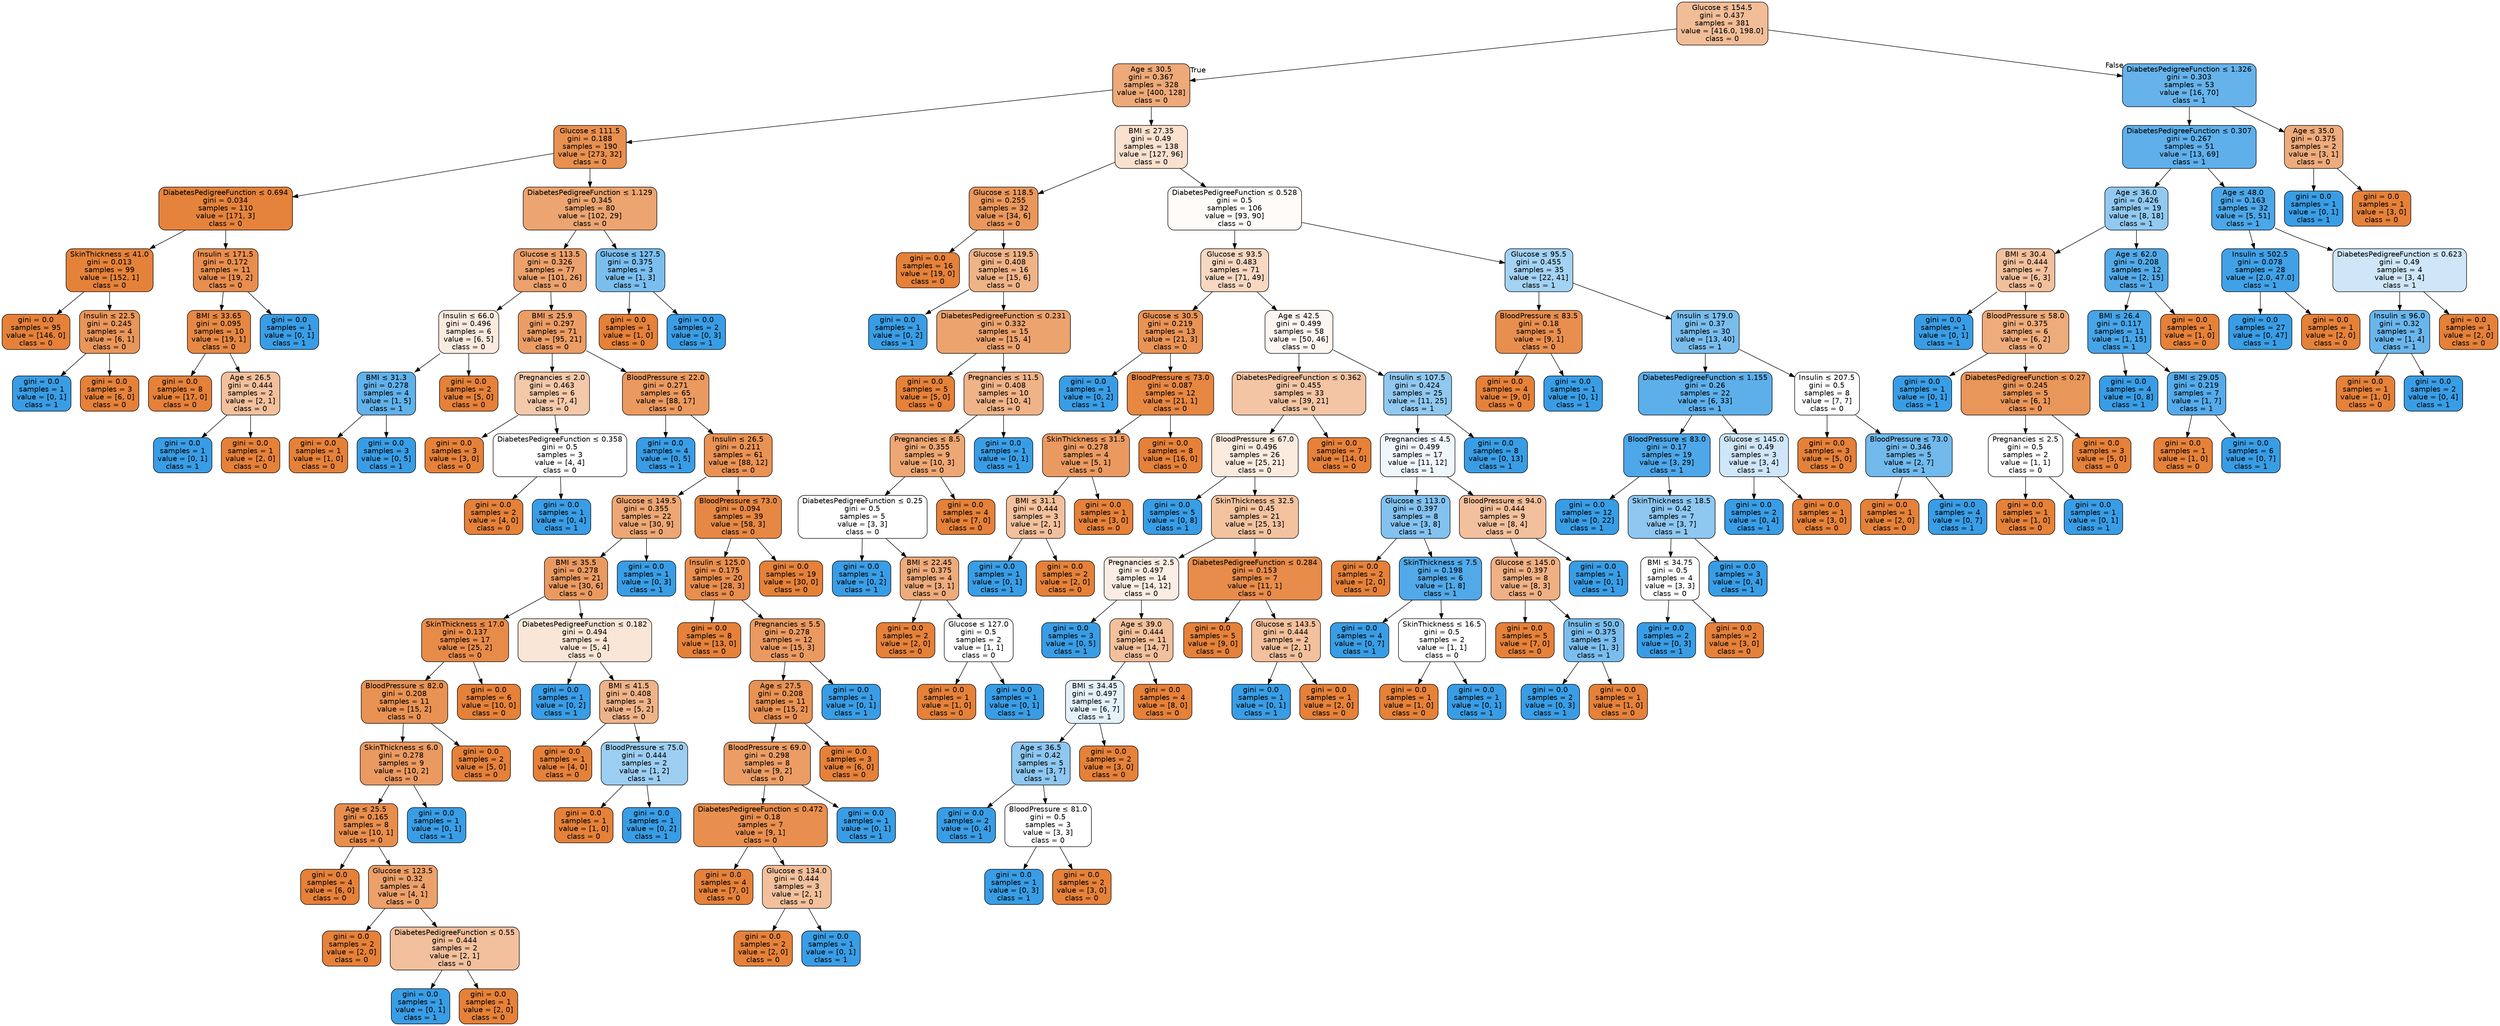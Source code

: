 digraph Tree {
node [shape=box, style="filled, rounded", color="black", fontname="helvetica"] ;
edge [fontname="helvetica"] ;
0 [label=<Glucose &le; 154.5<br/>gini = 0.437<br/>samples = 381<br/>value = [416.0, 198.0]<br/>class = 0>, fillcolor="#f1bd97"] ;
1 [label=<Age &le; 30.5<br/>gini = 0.367<br/>samples = 328<br/>value = [400, 128]<br/>class = 0>, fillcolor="#eda978"] ;
0 -> 1 [labeldistance=2.5, labelangle=45, headlabel="True"] ;
2 [label=<Glucose &le; 111.5<br/>gini = 0.188<br/>samples = 190<br/>value = [273, 32]<br/>class = 0>, fillcolor="#e89050"] ;
1 -> 2 ;
3 [label=<DiabetesPedigreeFunction &le; 0.694<br/>gini = 0.034<br/>samples = 110<br/>value = [171, 3]<br/>class = 0>, fillcolor="#e5833c"] ;
2 -> 3 ;
4 [label=<SkinThickness &le; 41.0<br/>gini = 0.013<br/>samples = 99<br/>value = [152, 1]<br/>class = 0>, fillcolor="#e5823a"] ;
3 -> 4 ;
5 [label=<gini = 0.0<br/>samples = 95<br/>value = [146, 0]<br/>class = 0>, fillcolor="#e58139"] ;
4 -> 5 ;
6 [label=<Insulin &le; 22.5<br/>gini = 0.245<br/>samples = 4<br/>value = [6, 1]<br/>class = 0>, fillcolor="#e9965a"] ;
4 -> 6 ;
7 [label=<gini = 0.0<br/>samples = 1<br/>value = [0, 1]<br/>class = 1>, fillcolor="#399de5"] ;
6 -> 7 ;
8 [label=<gini = 0.0<br/>samples = 3<br/>value = [6, 0]<br/>class = 0>, fillcolor="#e58139"] ;
6 -> 8 ;
9 [label=<Insulin &le; 171.5<br/>gini = 0.172<br/>samples = 11<br/>value = [19, 2]<br/>class = 0>, fillcolor="#e88e4e"] ;
3 -> 9 ;
10 [label=<BMI &le; 33.65<br/>gini = 0.095<br/>samples = 10<br/>value = [19, 1]<br/>class = 0>, fillcolor="#e68843"] ;
9 -> 10 ;
11 [label=<gini = 0.0<br/>samples = 8<br/>value = [17, 0]<br/>class = 0>, fillcolor="#e58139"] ;
10 -> 11 ;
12 [label=<Age &le; 26.5<br/>gini = 0.444<br/>samples = 2<br/>value = [2, 1]<br/>class = 0>, fillcolor="#f2c09c"] ;
10 -> 12 ;
13 [label=<gini = 0.0<br/>samples = 1<br/>value = [0, 1]<br/>class = 1>, fillcolor="#399de5"] ;
12 -> 13 ;
14 [label=<gini = 0.0<br/>samples = 1<br/>value = [2, 0]<br/>class = 0>, fillcolor="#e58139"] ;
12 -> 14 ;
15 [label=<gini = 0.0<br/>samples = 1<br/>value = [0, 1]<br/>class = 1>, fillcolor="#399de5"] ;
9 -> 15 ;
16 [label=<DiabetesPedigreeFunction &le; 1.129<br/>gini = 0.345<br/>samples = 80<br/>value = [102, 29]<br/>class = 0>, fillcolor="#eca571"] ;
2 -> 16 ;
17 [label=<Glucose &le; 113.5<br/>gini = 0.326<br/>samples = 77<br/>value = [101, 26]<br/>class = 0>, fillcolor="#eca16c"] ;
16 -> 17 ;
18 [label=<Insulin &le; 66.0<br/>gini = 0.496<br/>samples = 6<br/>value = [6, 5]<br/>class = 0>, fillcolor="#fbeade"] ;
17 -> 18 ;
19 [label=<BMI &le; 31.3<br/>gini = 0.278<br/>samples = 4<br/>value = [1, 5]<br/>class = 1>, fillcolor="#61b1ea"] ;
18 -> 19 ;
20 [label=<gini = 0.0<br/>samples = 1<br/>value = [1, 0]<br/>class = 0>, fillcolor="#e58139"] ;
19 -> 20 ;
21 [label=<gini = 0.0<br/>samples = 3<br/>value = [0, 5]<br/>class = 1>, fillcolor="#399de5"] ;
19 -> 21 ;
22 [label=<gini = 0.0<br/>samples = 2<br/>value = [5, 0]<br/>class = 0>, fillcolor="#e58139"] ;
18 -> 22 ;
23 [label=<BMI &le; 25.9<br/>gini = 0.297<br/>samples = 71<br/>value = [95, 21]<br/>class = 0>, fillcolor="#eb9d65"] ;
17 -> 23 ;
24 [label=<Pregnancies &le; 2.0<br/>gini = 0.463<br/>samples = 6<br/>value = [7, 4]<br/>class = 0>, fillcolor="#f4c9aa"] ;
23 -> 24 ;
25 [label=<gini = 0.0<br/>samples = 3<br/>value = [3, 0]<br/>class = 0>, fillcolor="#e58139"] ;
24 -> 25 ;
26 [label=<DiabetesPedigreeFunction &le; 0.358<br/>gini = 0.5<br/>samples = 3<br/>value = [4, 4]<br/>class = 0>, fillcolor="#ffffff"] ;
24 -> 26 ;
27 [label=<gini = 0.0<br/>samples = 2<br/>value = [4, 0]<br/>class = 0>, fillcolor="#e58139"] ;
26 -> 27 ;
28 [label=<gini = 0.0<br/>samples = 1<br/>value = [0, 4]<br/>class = 1>, fillcolor="#399de5"] ;
26 -> 28 ;
29 [label=<BloodPressure &le; 22.0<br/>gini = 0.271<br/>samples = 65<br/>value = [88, 17]<br/>class = 0>, fillcolor="#ea995f"] ;
23 -> 29 ;
30 [label=<gini = 0.0<br/>samples = 4<br/>value = [0, 5]<br/>class = 1>, fillcolor="#399de5"] ;
29 -> 30 ;
31 [label=<Insulin &le; 26.5<br/>gini = 0.211<br/>samples = 61<br/>value = [88, 12]<br/>class = 0>, fillcolor="#e99254"] ;
29 -> 31 ;
32 [label=<Glucose &le; 149.5<br/>gini = 0.355<br/>samples = 22<br/>value = [30, 9]<br/>class = 0>, fillcolor="#eda774"] ;
31 -> 32 ;
33 [label=<BMI &le; 35.5<br/>gini = 0.278<br/>samples = 21<br/>value = [30, 6]<br/>class = 0>, fillcolor="#ea9a61"] ;
32 -> 33 ;
34 [label=<SkinThickness &le; 17.0<br/>gini = 0.137<br/>samples = 17<br/>value = [25, 2]<br/>class = 0>, fillcolor="#e78b49"] ;
33 -> 34 ;
35 [label=<BloodPressure &le; 82.0<br/>gini = 0.208<br/>samples = 11<br/>value = [15, 2]<br/>class = 0>, fillcolor="#e89253"] ;
34 -> 35 ;
36 [label=<SkinThickness &le; 6.0<br/>gini = 0.278<br/>samples = 9<br/>value = [10, 2]<br/>class = 0>, fillcolor="#ea9a61"] ;
35 -> 36 ;
37 [label=<Age &le; 25.5<br/>gini = 0.165<br/>samples = 8<br/>value = [10, 1]<br/>class = 0>, fillcolor="#e88e4d"] ;
36 -> 37 ;
38 [label=<gini = 0.0<br/>samples = 4<br/>value = [6, 0]<br/>class = 0>, fillcolor="#e58139"] ;
37 -> 38 ;
39 [label=<Glucose &le; 123.5<br/>gini = 0.32<br/>samples = 4<br/>value = [4, 1]<br/>class = 0>, fillcolor="#eca06a"] ;
37 -> 39 ;
40 [label=<gini = 0.0<br/>samples = 2<br/>value = [2, 0]<br/>class = 0>, fillcolor="#e58139"] ;
39 -> 40 ;
41 [label=<DiabetesPedigreeFunction &le; 0.55<br/>gini = 0.444<br/>samples = 2<br/>value = [2, 1]<br/>class = 0>, fillcolor="#f2c09c"] ;
39 -> 41 ;
42 [label=<gini = 0.0<br/>samples = 1<br/>value = [0, 1]<br/>class = 1>, fillcolor="#399de5"] ;
41 -> 42 ;
43 [label=<gini = 0.0<br/>samples = 1<br/>value = [2, 0]<br/>class = 0>, fillcolor="#e58139"] ;
41 -> 43 ;
44 [label=<gini = 0.0<br/>samples = 1<br/>value = [0, 1]<br/>class = 1>, fillcolor="#399de5"] ;
36 -> 44 ;
45 [label=<gini = 0.0<br/>samples = 2<br/>value = [5, 0]<br/>class = 0>, fillcolor="#e58139"] ;
35 -> 45 ;
46 [label=<gini = 0.0<br/>samples = 6<br/>value = [10, 0]<br/>class = 0>, fillcolor="#e58139"] ;
34 -> 46 ;
47 [label=<DiabetesPedigreeFunction &le; 0.182<br/>gini = 0.494<br/>samples = 4<br/>value = [5, 4]<br/>class = 0>, fillcolor="#fae6d7"] ;
33 -> 47 ;
48 [label=<gini = 0.0<br/>samples = 1<br/>value = [0, 2]<br/>class = 1>, fillcolor="#399de5"] ;
47 -> 48 ;
49 [label=<BMI &le; 41.5<br/>gini = 0.408<br/>samples = 3<br/>value = [5, 2]<br/>class = 0>, fillcolor="#efb388"] ;
47 -> 49 ;
50 [label=<gini = 0.0<br/>samples = 1<br/>value = [4, 0]<br/>class = 0>, fillcolor="#e58139"] ;
49 -> 50 ;
51 [label=<BloodPressure &le; 75.0<br/>gini = 0.444<br/>samples = 2<br/>value = [1, 2]<br/>class = 1>, fillcolor="#9ccef2"] ;
49 -> 51 ;
52 [label=<gini = 0.0<br/>samples = 1<br/>value = [1, 0]<br/>class = 0>, fillcolor="#e58139"] ;
51 -> 52 ;
53 [label=<gini = 0.0<br/>samples = 1<br/>value = [0, 2]<br/>class = 1>, fillcolor="#399de5"] ;
51 -> 53 ;
54 [label=<gini = 0.0<br/>samples = 1<br/>value = [0, 3]<br/>class = 1>, fillcolor="#399de5"] ;
32 -> 54 ;
55 [label=<BloodPressure &le; 73.0<br/>gini = 0.094<br/>samples = 39<br/>value = [58, 3]<br/>class = 0>, fillcolor="#e68843"] ;
31 -> 55 ;
56 [label=<Insulin &le; 125.0<br/>gini = 0.175<br/>samples = 20<br/>value = [28, 3]<br/>class = 0>, fillcolor="#e88e4e"] ;
55 -> 56 ;
57 [label=<gini = 0.0<br/>samples = 8<br/>value = [13, 0]<br/>class = 0>, fillcolor="#e58139"] ;
56 -> 57 ;
58 [label=<Pregnancies &le; 5.5<br/>gini = 0.278<br/>samples = 12<br/>value = [15, 3]<br/>class = 0>, fillcolor="#ea9a61"] ;
56 -> 58 ;
59 [label=<Age &le; 27.5<br/>gini = 0.208<br/>samples = 11<br/>value = [15, 2]<br/>class = 0>, fillcolor="#e89253"] ;
58 -> 59 ;
60 [label=<BloodPressure &le; 69.0<br/>gini = 0.298<br/>samples = 8<br/>value = [9, 2]<br/>class = 0>, fillcolor="#eb9d65"] ;
59 -> 60 ;
61 [label=<DiabetesPedigreeFunction &le; 0.472<br/>gini = 0.18<br/>samples = 7<br/>value = [9, 1]<br/>class = 0>, fillcolor="#e88f4f"] ;
60 -> 61 ;
62 [label=<gini = 0.0<br/>samples = 4<br/>value = [7, 0]<br/>class = 0>, fillcolor="#e58139"] ;
61 -> 62 ;
63 [label=<Glucose &le; 134.0<br/>gini = 0.444<br/>samples = 3<br/>value = [2, 1]<br/>class = 0>, fillcolor="#f2c09c"] ;
61 -> 63 ;
64 [label=<gini = 0.0<br/>samples = 2<br/>value = [2, 0]<br/>class = 0>, fillcolor="#e58139"] ;
63 -> 64 ;
65 [label=<gini = 0.0<br/>samples = 1<br/>value = [0, 1]<br/>class = 1>, fillcolor="#399de5"] ;
63 -> 65 ;
66 [label=<gini = 0.0<br/>samples = 1<br/>value = [0, 1]<br/>class = 1>, fillcolor="#399de5"] ;
60 -> 66 ;
67 [label=<gini = 0.0<br/>samples = 3<br/>value = [6, 0]<br/>class = 0>, fillcolor="#e58139"] ;
59 -> 67 ;
68 [label=<gini = 0.0<br/>samples = 1<br/>value = [0, 1]<br/>class = 1>, fillcolor="#399de5"] ;
58 -> 68 ;
69 [label=<gini = 0.0<br/>samples = 19<br/>value = [30, 0]<br/>class = 0>, fillcolor="#e58139"] ;
55 -> 69 ;
70 [label=<Glucose &le; 127.5<br/>gini = 0.375<br/>samples = 3<br/>value = [1, 3]<br/>class = 1>, fillcolor="#7bbeee"] ;
16 -> 70 ;
71 [label=<gini = 0.0<br/>samples = 1<br/>value = [1, 0]<br/>class = 0>, fillcolor="#e58139"] ;
70 -> 71 ;
72 [label=<gini = 0.0<br/>samples = 2<br/>value = [0, 3]<br/>class = 1>, fillcolor="#399de5"] ;
70 -> 72 ;
73 [label=<BMI &le; 27.35<br/>gini = 0.49<br/>samples = 138<br/>value = [127, 96]<br/>class = 0>, fillcolor="#f9e0cf"] ;
1 -> 73 ;
74 [label=<Glucose &le; 118.5<br/>gini = 0.255<br/>samples = 32<br/>value = [34, 6]<br/>class = 0>, fillcolor="#ea975c"] ;
73 -> 74 ;
75 [label=<gini = 0.0<br/>samples = 16<br/>value = [19, 0]<br/>class = 0>, fillcolor="#e58139"] ;
74 -> 75 ;
76 [label=<Glucose &le; 119.5<br/>gini = 0.408<br/>samples = 16<br/>value = [15, 6]<br/>class = 0>, fillcolor="#efb388"] ;
74 -> 76 ;
77 [label=<gini = 0.0<br/>samples = 1<br/>value = [0, 2]<br/>class = 1>, fillcolor="#399de5"] ;
76 -> 77 ;
78 [label=<DiabetesPedigreeFunction &le; 0.231<br/>gini = 0.332<br/>samples = 15<br/>value = [15, 4]<br/>class = 0>, fillcolor="#eca36e"] ;
76 -> 78 ;
79 [label=<gini = 0.0<br/>samples = 5<br/>value = [5, 0]<br/>class = 0>, fillcolor="#e58139"] ;
78 -> 79 ;
80 [label=<Pregnancies &le; 11.5<br/>gini = 0.408<br/>samples = 10<br/>value = [10, 4]<br/>class = 0>, fillcolor="#efb388"] ;
78 -> 80 ;
81 [label=<Pregnancies &le; 8.5<br/>gini = 0.355<br/>samples = 9<br/>value = [10, 3]<br/>class = 0>, fillcolor="#eda774"] ;
80 -> 81 ;
82 [label=<DiabetesPedigreeFunction &le; 0.25<br/>gini = 0.5<br/>samples = 5<br/>value = [3, 3]<br/>class = 0>, fillcolor="#ffffff"] ;
81 -> 82 ;
83 [label=<gini = 0.0<br/>samples = 1<br/>value = [0, 2]<br/>class = 1>, fillcolor="#399de5"] ;
82 -> 83 ;
84 [label=<BMI &le; 22.45<br/>gini = 0.375<br/>samples = 4<br/>value = [3, 1]<br/>class = 0>, fillcolor="#eeab7b"] ;
82 -> 84 ;
85 [label=<gini = 0.0<br/>samples = 2<br/>value = [2, 0]<br/>class = 0>, fillcolor="#e58139"] ;
84 -> 85 ;
86 [label=<Glucose &le; 127.0<br/>gini = 0.5<br/>samples = 2<br/>value = [1, 1]<br/>class = 0>, fillcolor="#ffffff"] ;
84 -> 86 ;
87 [label=<gini = 0.0<br/>samples = 1<br/>value = [1, 0]<br/>class = 0>, fillcolor="#e58139"] ;
86 -> 87 ;
88 [label=<gini = 0.0<br/>samples = 1<br/>value = [0, 1]<br/>class = 1>, fillcolor="#399de5"] ;
86 -> 88 ;
89 [label=<gini = 0.0<br/>samples = 4<br/>value = [7, 0]<br/>class = 0>, fillcolor="#e58139"] ;
81 -> 89 ;
90 [label=<gini = 0.0<br/>samples = 1<br/>value = [0, 1]<br/>class = 1>, fillcolor="#399de5"] ;
80 -> 90 ;
91 [label=<DiabetesPedigreeFunction &le; 0.528<br/>gini = 0.5<br/>samples = 106<br/>value = [93, 90]<br/>class = 0>, fillcolor="#fefbf9"] ;
73 -> 91 ;
92 [label=<Glucose &le; 93.5<br/>gini = 0.483<br/>samples = 71<br/>value = [71, 49]<br/>class = 0>, fillcolor="#f7d8c2"] ;
91 -> 92 ;
93 [label=<Glucose &le; 30.5<br/>gini = 0.219<br/>samples = 13<br/>value = [21, 3]<br/>class = 0>, fillcolor="#e99355"] ;
92 -> 93 ;
94 [label=<gini = 0.0<br/>samples = 1<br/>value = [0, 2]<br/>class = 1>, fillcolor="#399de5"] ;
93 -> 94 ;
95 [label=<BloodPressure &le; 73.0<br/>gini = 0.087<br/>samples = 12<br/>value = [21, 1]<br/>class = 0>, fillcolor="#e68742"] ;
93 -> 95 ;
96 [label=<SkinThickness &le; 31.5<br/>gini = 0.278<br/>samples = 4<br/>value = [5, 1]<br/>class = 0>, fillcolor="#ea9a61"] ;
95 -> 96 ;
97 [label=<BMI &le; 31.1<br/>gini = 0.444<br/>samples = 3<br/>value = [2, 1]<br/>class = 0>, fillcolor="#f2c09c"] ;
96 -> 97 ;
98 [label=<gini = 0.0<br/>samples = 1<br/>value = [0, 1]<br/>class = 1>, fillcolor="#399de5"] ;
97 -> 98 ;
99 [label=<gini = 0.0<br/>samples = 2<br/>value = [2, 0]<br/>class = 0>, fillcolor="#e58139"] ;
97 -> 99 ;
100 [label=<gini = 0.0<br/>samples = 1<br/>value = [3, 0]<br/>class = 0>, fillcolor="#e58139"] ;
96 -> 100 ;
101 [label=<gini = 0.0<br/>samples = 8<br/>value = [16, 0]<br/>class = 0>, fillcolor="#e58139"] ;
95 -> 101 ;
102 [label=<Age &le; 42.5<br/>gini = 0.499<br/>samples = 58<br/>value = [50, 46]<br/>class = 0>, fillcolor="#fdf5ef"] ;
92 -> 102 ;
103 [label=<DiabetesPedigreeFunction &le; 0.362<br/>gini = 0.455<br/>samples = 33<br/>value = [39, 21]<br/>class = 0>, fillcolor="#f3c5a4"] ;
102 -> 103 ;
104 [label=<BloodPressure &le; 67.0<br/>gini = 0.496<br/>samples = 26<br/>value = [25, 21]<br/>class = 0>, fillcolor="#fbebdf"] ;
103 -> 104 ;
105 [label=<gini = 0.0<br/>samples = 5<br/>value = [0, 8]<br/>class = 1>, fillcolor="#399de5"] ;
104 -> 105 ;
106 [label=<SkinThickness &le; 32.5<br/>gini = 0.45<br/>samples = 21<br/>value = [25, 13]<br/>class = 0>, fillcolor="#f3c3a0"] ;
104 -> 106 ;
107 [label=<Pregnancies &le; 2.5<br/>gini = 0.497<br/>samples = 14<br/>value = [14, 12]<br/>class = 0>, fillcolor="#fbede3"] ;
106 -> 107 ;
108 [label=<gini = 0.0<br/>samples = 3<br/>value = [0, 5]<br/>class = 1>, fillcolor="#399de5"] ;
107 -> 108 ;
109 [label=<Age &le; 39.0<br/>gini = 0.444<br/>samples = 11<br/>value = [14, 7]<br/>class = 0>, fillcolor="#f2c09c"] ;
107 -> 109 ;
110 [label=<BMI &le; 34.45<br/>gini = 0.497<br/>samples = 7<br/>value = [6, 7]<br/>class = 1>, fillcolor="#e3f1fb"] ;
109 -> 110 ;
111 [label=<Age &le; 36.5<br/>gini = 0.42<br/>samples = 5<br/>value = [3, 7]<br/>class = 1>, fillcolor="#8ec7f0"] ;
110 -> 111 ;
112 [label=<gini = 0.0<br/>samples = 2<br/>value = [0, 4]<br/>class = 1>, fillcolor="#399de5"] ;
111 -> 112 ;
113 [label=<BloodPressure &le; 81.0<br/>gini = 0.5<br/>samples = 3<br/>value = [3, 3]<br/>class = 0>, fillcolor="#ffffff"] ;
111 -> 113 ;
114 [label=<gini = 0.0<br/>samples = 1<br/>value = [0, 3]<br/>class = 1>, fillcolor="#399de5"] ;
113 -> 114 ;
115 [label=<gini = 0.0<br/>samples = 2<br/>value = [3, 0]<br/>class = 0>, fillcolor="#e58139"] ;
113 -> 115 ;
116 [label=<gini = 0.0<br/>samples = 2<br/>value = [3, 0]<br/>class = 0>, fillcolor="#e58139"] ;
110 -> 116 ;
117 [label=<gini = 0.0<br/>samples = 4<br/>value = [8, 0]<br/>class = 0>, fillcolor="#e58139"] ;
109 -> 117 ;
118 [label=<DiabetesPedigreeFunction &le; 0.284<br/>gini = 0.153<br/>samples = 7<br/>value = [11, 1]<br/>class = 0>, fillcolor="#e78c4b"] ;
106 -> 118 ;
119 [label=<gini = 0.0<br/>samples = 5<br/>value = [9, 0]<br/>class = 0>, fillcolor="#e58139"] ;
118 -> 119 ;
120 [label=<Glucose &le; 143.5<br/>gini = 0.444<br/>samples = 2<br/>value = [2, 1]<br/>class = 0>, fillcolor="#f2c09c"] ;
118 -> 120 ;
121 [label=<gini = 0.0<br/>samples = 1<br/>value = [0, 1]<br/>class = 1>, fillcolor="#399de5"] ;
120 -> 121 ;
122 [label=<gini = 0.0<br/>samples = 1<br/>value = [2, 0]<br/>class = 0>, fillcolor="#e58139"] ;
120 -> 122 ;
123 [label=<gini = 0.0<br/>samples = 7<br/>value = [14, 0]<br/>class = 0>, fillcolor="#e58139"] ;
103 -> 123 ;
124 [label=<Insulin &le; 107.5<br/>gini = 0.424<br/>samples = 25<br/>value = [11, 25]<br/>class = 1>, fillcolor="#90c8f0"] ;
102 -> 124 ;
125 [label=<Pregnancies &le; 4.5<br/>gini = 0.499<br/>samples = 17<br/>value = [11, 12]<br/>class = 1>, fillcolor="#eff7fd"] ;
124 -> 125 ;
126 [label=<Glucose &le; 113.0<br/>gini = 0.397<br/>samples = 8<br/>value = [3, 8]<br/>class = 1>, fillcolor="#83c2ef"] ;
125 -> 126 ;
127 [label=<gini = 0.0<br/>samples = 2<br/>value = [2, 0]<br/>class = 0>, fillcolor="#e58139"] ;
126 -> 127 ;
128 [label=<SkinThickness &le; 7.5<br/>gini = 0.198<br/>samples = 6<br/>value = [1, 8]<br/>class = 1>, fillcolor="#52a9e8"] ;
126 -> 128 ;
129 [label=<gini = 0.0<br/>samples = 4<br/>value = [0, 7]<br/>class = 1>, fillcolor="#399de5"] ;
128 -> 129 ;
130 [label=<SkinThickness &le; 16.5<br/>gini = 0.5<br/>samples = 2<br/>value = [1, 1]<br/>class = 0>, fillcolor="#ffffff"] ;
128 -> 130 ;
131 [label=<gini = 0.0<br/>samples = 1<br/>value = [1, 0]<br/>class = 0>, fillcolor="#e58139"] ;
130 -> 131 ;
132 [label=<gini = 0.0<br/>samples = 1<br/>value = [0, 1]<br/>class = 1>, fillcolor="#399de5"] ;
130 -> 132 ;
133 [label=<BloodPressure &le; 94.0<br/>gini = 0.444<br/>samples = 9<br/>value = [8, 4]<br/>class = 0>, fillcolor="#f2c09c"] ;
125 -> 133 ;
134 [label=<Glucose &le; 145.0<br/>gini = 0.397<br/>samples = 8<br/>value = [8, 3]<br/>class = 0>, fillcolor="#efb083"] ;
133 -> 134 ;
135 [label=<gini = 0.0<br/>samples = 5<br/>value = [7, 0]<br/>class = 0>, fillcolor="#e58139"] ;
134 -> 135 ;
136 [label=<Insulin &le; 50.0<br/>gini = 0.375<br/>samples = 3<br/>value = [1, 3]<br/>class = 1>, fillcolor="#7bbeee"] ;
134 -> 136 ;
137 [label=<gini = 0.0<br/>samples = 2<br/>value = [0, 3]<br/>class = 1>, fillcolor="#399de5"] ;
136 -> 137 ;
138 [label=<gini = 0.0<br/>samples = 1<br/>value = [1, 0]<br/>class = 0>, fillcolor="#e58139"] ;
136 -> 138 ;
139 [label=<gini = 0.0<br/>samples = 1<br/>value = [0, 1]<br/>class = 1>, fillcolor="#399de5"] ;
133 -> 139 ;
140 [label=<gini = 0.0<br/>samples = 8<br/>value = [0, 13]<br/>class = 1>, fillcolor="#399de5"] ;
124 -> 140 ;
141 [label=<Glucose &le; 95.5<br/>gini = 0.455<br/>samples = 35<br/>value = [22, 41]<br/>class = 1>, fillcolor="#a3d2f3"] ;
91 -> 141 ;
142 [label=<BloodPressure &le; 83.5<br/>gini = 0.18<br/>samples = 5<br/>value = [9, 1]<br/>class = 0>, fillcolor="#e88f4f"] ;
141 -> 142 ;
143 [label=<gini = 0.0<br/>samples = 4<br/>value = [9, 0]<br/>class = 0>, fillcolor="#e58139"] ;
142 -> 143 ;
144 [label=<gini = 0.0<br/>samples = 1<br/>value = [0, 1]<br/>class = 1>, fillcolor="#399de5"] ;
142 -> 144 ;
145 [label=<Insulin &le; 179.0<br/>gini = 0.37<br/>samples = 30<br/>value = [13, 40]<br/>class = 1>, fillcolor="#79bded"] ;
141 -> 145 ;
146 [label=<DiabetesPedigreeFunction &le; 1.155<br/>gini = 0.26<br/>samples = 22<br/>value = [6, 33]<br/>class = 1>, fillcolor="#5dafea"] ;
145 -> 146 ;
147 [label=<BloodPressure &le; 83.0<br/>gini = 0.17<br/>samples = 19<br/>value = [3, 29]<br/>class = 1>, fillcolor="#4da7e8"] ;
146 -> 147 ;
148 [label=<gini = 0.0<br/>samples = 12<br/>value = [0, 22]<br/>class = 1>, fillcolor="#399de5"] ;
147 -> 148 ;
149 [label=<SkinThickness &le; 18.5<br/>gini = 0.42<br/>samples = 7<br/>value = [3, 7]<br/>class = 1>, fillcolor="#8ec7f0"] ;
147 -> 149 ;
150 [label=<BMI &le; 34.75<br/>gini = 0.5<br/>samples = 4<br/>value = [3, 3]<br/>class = 0>, fillcolor="#ffffff"] ;
149 -> 150 ;
151 [label=<gini = 0.0<br/>samples = 2<br/>value = [0, 3]<br/>class = 1>, fillcolor="#399de5"] ;
150 -> 151 ;
152 [label=<gini = 0.0<br/>samples = 2<br/>value = [3, 0]<br/>class = 0>, fillcolor="#e58139"] ;
150 -> 152 ;
153 [label=<gini = 0.0<br/>samples = 3<br/>value = [0, 4]<br/>class = 1>, fillcolor="#399de5"] ;
149 -> 153 ;
154 [label=<Glucose &le; 145.0<br/>gini = 0.49<br/>samples = 3<br/>value = [3, 4]<br/>class = 1>, fillcolor="#cee6f8"] ;
146 -> 154 ;
155 [label=<gini = 0.0<br/>samples = 2<br/>value = [0, 4]<br/>class = 1>, fillcolor="#399de5"] ;
154 -> 155 ;
156 [label=<gini = 0.0<br/>samples = 1<br/>value = [3, 0]<br/>class = 0>, fillcolor="#e58139"] ;
154 -> 156 ;
157 [label=<Insulin &le; 207.5<br/>gini = 0.5<br/>samples = 8<br/>value = [7, 7]<br/>class = 0>, fillcolor="#ffffff"] ;
145 -> 157 ;
158 [label=<gini = 0.0<br/>samples = 3<br/>value = [5, 0]<br/>class = 0>, fillcolor="#e58139"] ;
157 -> 158 ;
159 [label=<BloodPressure &le; 73.0<br/>gini = 0.346<br/>samples = 5<br/>value = [2, 7]<br/>class = 1>, fillcolor="#72b9ec"] ;
157 -> 159 ;
160 [label=<gini = 0.0<br/>samples = 1<br/>value = [2, 0]<br/>class = 0>, fillcolor="#e58139"] ;
159 -> 160 ;
161 [label=<gini = 0.0<br/>samples = 4<br/>value = [0, 7]<br/>class = 1>, fillcolor="#399de5"] ;
159 -> 161 ;
162 [label=<DiabetesPedigreeFunction &le; 1.326<br/>gini = 0.303<br/>samples = 53<br/>value = [16, 70]<br/>class = 1>, fillcolor="#66b3eb"] ;
0 -> 162 [labeldistance=2.5, labelangle=-45, headlabel="False"] ;
163 [label=<DiabetesPedigreeFunction &le; 0.307<br/>gini = 0.267<br/>samples = 51<br/>value = [13, 69]<br/>class = 1>, fillcolor="#5eafea"] ;
162 -> 163 ;
164 [label=<Age &le; 36.0<br/>gini = 0.426<br/>samples = 19<br/>value = [8, 18]<br/>class = 1>, fillcolor="#91c9f1"] ;
163 -> 164 ;
165 [label=<BMI &le; 30.4<br/>gini = 0.444<br/>samples = 7<br/>value = [6, 3]<br/>class = 0>, fillcolor="#f2c09c"] ;
164 -> 165 ;
166 [label=<gini = 0.0<br/>samples = 1<br/>value = [0, 1]<br/>class = 1>, fillcolor="#399de5"] ;
165 -> 166 ;
167 [label=<BloodPressure &le; 58.0<br/>gini = 0.375<br/>samples = 6<br/>value = [6, 2]<br/>class = 0>, fillcolor="#eeab7b"] ;
165 -> 167 ;
168 [label=<gini = 0.0<br/>samples = 1<br/>value = [0, 1]<br/>class = 1>, fillcolor="#399de5"] ;
167 -> 168 ;
169 [label=<DiabetesPedigreeFunction &le; 0.27<br/>gini = 0.245<br/>samples = 5<br/>value = [6, 1]<br/>class = 0>, fillcolor="#e9965a"] ;
167 -> 169 ;
170 [label=<Pregnancies &le; 2.5<br/>gini = 0.5<br/>samples = 2<br/>value = [1, 1]<br/>class = 0>, fillcolor="#ffffff"] ;
169 -> 170 ;
171 [label=<gini = 0.0<br/>samples = 1<br/>value = [1, 0]<br/>class = 0>, fillcolor="#e58139"] ;
170 -> 171 ;
172 [label=<gini = 0.0<br/>samples = 1<br/>value = [0, 1]<br/>class = 1>, fillcolor="#399de5"] ;
170 -> 172 ;
173 [label=<gini = 0.0<br/>samples = 3<br/>value = [5, 0]<br/>class = 0>, fillcolor="#e58139"] ;
169 -> 173 ;
174 [label=<Age &le; 62.0<br/>gini = 0.208<br/>samples = 12<br/>value = [2, 15]<br/>class = 1>, fillcolor="#53aae8"] ;
164 -> 174 ;
175 [label=<BMI &le; 26.4<br/>gini = 0.117<br/>samples = 11<br/>value = [1, 15]<br/>class = 1>, fillcolor="#46a4e7"] ;
174 -> 175 ;
176 [label=<gini = 0.0<br/>samples = 4<br/>value = [0, 8]<br/>class = 1>, fillcolor="#399de5"] ;
175 -> 176 ;
177 [label=<BMI &le; 29.05<br/>gini = 0.219<br/>samples = 7<br/>value = [1, 7]<br/>class = 1>, fillcolor="#55abe9"] ;
175 -> 177 ;
178 [label=<gini = 0.0<br/>samples = 1<br/>value = [1, 0]<br/>class = 0>, fillcolor="#e58139"] ;
177 -> 178 ;
179 [label=<gini = 0.0<br/>samples = 6<br/>value = [0, 7]<br/>class = 1>, fillcolor="#399de5"] ;
177 -> 179 ;
180 [label=<gini = 0.0<br/>samples = 1<br/>value = [1, 0]<br/>class = 0>, fillcolor="#e58139"] ;
174 -> 180 ;
181 [label=<Age &le; 48.0<br/>gini = 0.163<br/>samples = 32<br/>value = [5, 51]<br/>class = 1>, fillcolor="#4ca7e8"] ;
163 -> 181 ;
182 [label=<Insulin &le; 502.5<br/>gini = 0.078<br/>samples = 28<br/>value = [2.0, 47.0]<br/>class = 1>, fillcolor="#41a1e6"] ;
181 -> 182 ;
183 [label=<gini = 0.0<br/>samples = 27<br/>value = [0, 47]<br/>class = 1>, fillcolor="#399de5"] ;
182 -> 183 ;
184 [label=<gini = 0.0<br/>samples = 1<br/>value = [2, 0]<br/>class = 0>, fillcolor="#e58139"] ;
182 -> 184 ;
185 [label=<DiabetesPedigreeFunction &le; 0.623<br/>gini = 0.49<br/>samples = 4<br/>value = [3, 4]<br/>class = 1>, fillcolor="#cee6f8"] ;
181 -> 185 ;
186 [label=<Insulin &le; 96.0<br/>gini = 0.32<br/>samples = 3<br/>value = [1, 4]<br/>class = 1>, fillcolor="#6ab6ec"] ;
185 -> 186 ;
187 [label=<gini = 0.0<br/>samples = 1<br/>value = [1, 0]<br/>class = 0>, fillcolor="#e58139"] ;
186 -> 187 ;
188 [label=<gini = 0.0<br/>samples = 2<br/>value = [0, 4]<br/>class = 1>, fillcolor="#399de5"] ;
186 -> 188 ;
189 [label=<gini = 0.0<br/>samples = 1<br/>value = [2, 0]<br/>class = 0>, fillcolor="#e58139"] ;
185 -> 189 ;
190 [label=<Age &le; 35.0<br/>gini = 0.375<br/>samples = 2<br/>value = [3, 1]<br/>class = 0>, fillcolor="#eeab7b"] ;
162 -> 190 ;
191 [label=<gini = 0.0<br/>samples = 1<br/>value = [0, 1]<br/>class = 1>, fillcolor="#399de5"] ;
190 -> 191 ;
192 [label=<gini = 0.0<br/>samples = 1<br/>value = [3, 0]<br/>class = 0>, fillcolor="#e58139"] ;
190 -> 192 ;
}